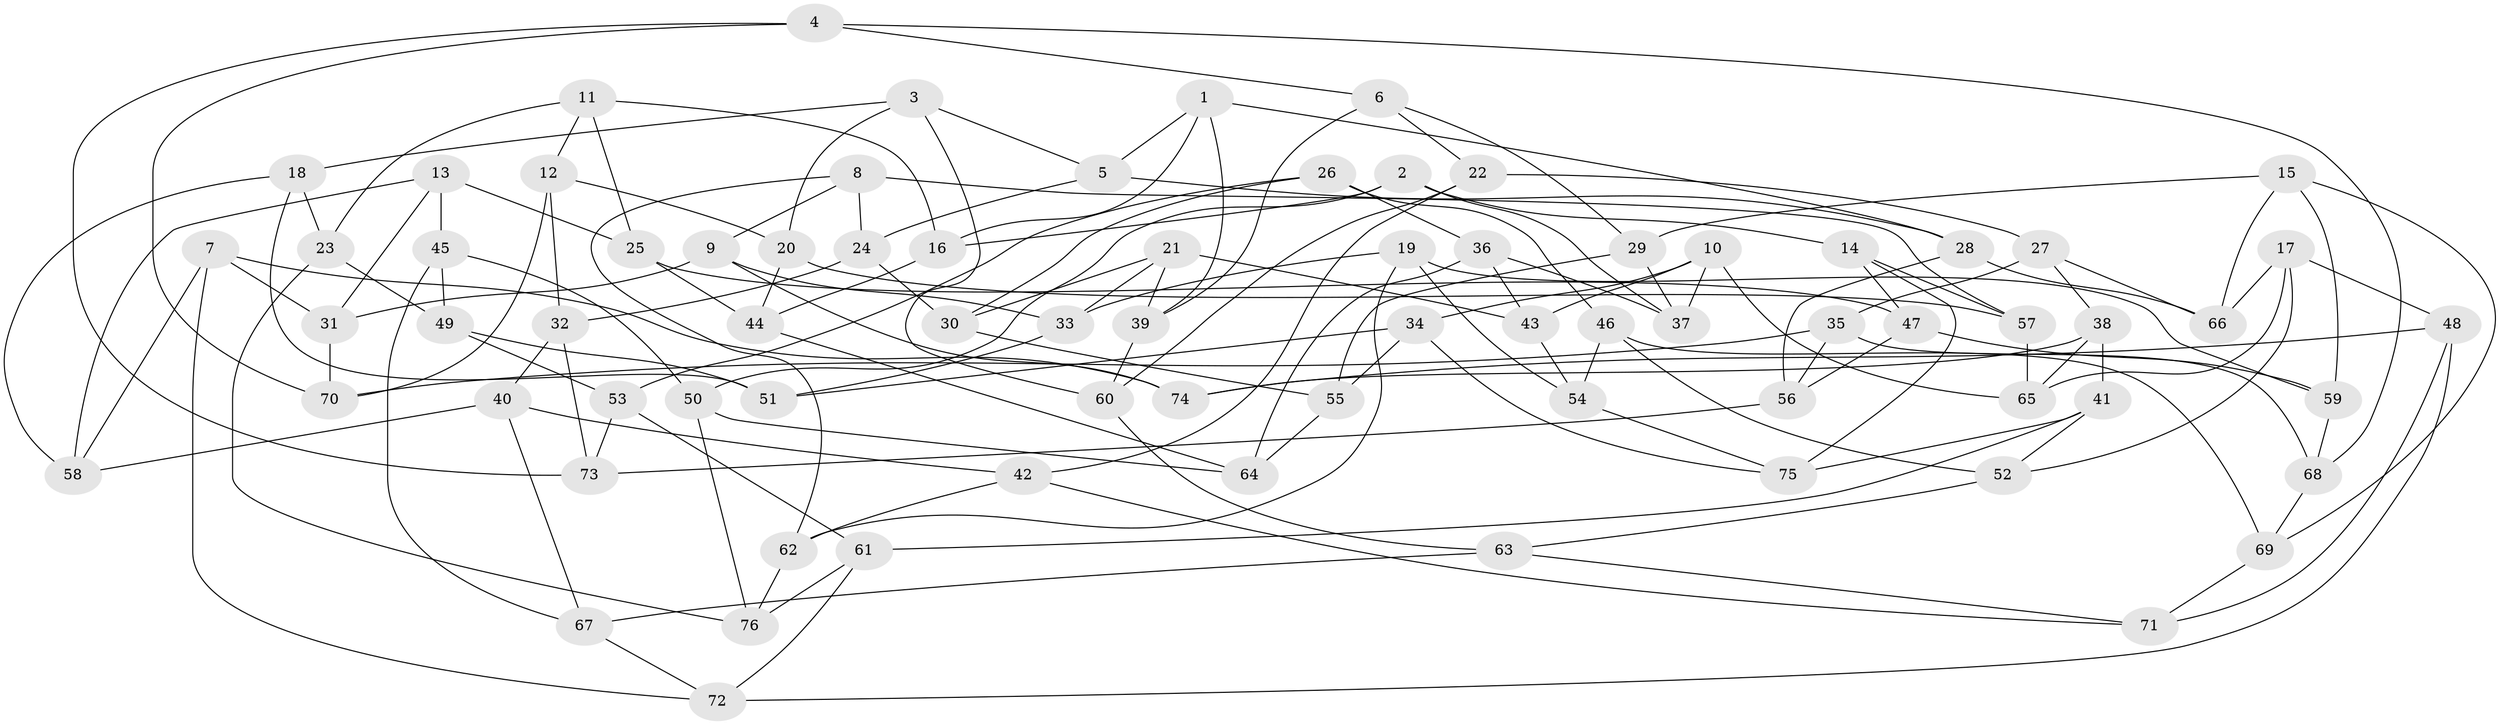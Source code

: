 // Generated by graph-tools (version 1.1) at 2025/11/02/27/25 16:11:45]
// undirected, 76 vertices, 152 edges
graph export_dot {
graph [start="1"]
  node [color=gray90,style=filled];
  1;
  2;
  3;
  4;
  5;
  6;
  7;
  8;
  9;
  10;
  11;
  12;
  13;
  14;
  15;
  16;
  17;
  18;
  19;
  20;
  21;
  22;
  23;
  24;
  25;
  26;
  27;
  28;
  29;
  30;
  31;
  32;
  33;
  34;
  35;
  36;
  37;
  38;
  39;
  40;
  41;
  42;
  43;
  44;
  45;
  46;
  47;
  48;
  49;
  50;
  51;
  52;
  53;
  54;
  55;
  56;
  57;
  58;
  59;
  60;
  61;
  62;
  63;
  64;
  65;
  66;
  67;
  68;
  69;
  70;
  71;
  72;
  73;
  74;
  75;
  76;
  1 -- 16;
  1 -- 5;
  1 -- 28;
  1 -- 39;
  2 -- 14;
  2 -- 16;
  2 -- 37;
  2 -- 50;
  3 -- 5;
  3 -- 60;
  3 -- 20;
  3 -- 18;
  4 -- 70;
  4 -- 68;
  4 -- 73;
  4 -- 6;
  5 -- 28;
  5 -- 24;
  6 -- 29;
  6 -- 22;
  6 -- 39;
  7 -- 31;
  7 -- 74;
  7 -- 72;
  7 -- 58;
  8 -- 57;
  8 -- 9;
  8 -- 24;
  8 -- 62;
  9 -- 33;
  9 -- 31;
  9 -- 74;
  10 -- 34;
  10 -- 37;
  10 -- 65;
  10 -- 43;
  11 -- 16;
  11 -- 23;
  11 -- 25;
  11 -- 12;
  12 -- 20;
  12 -- 70;
  12 -- 32;
  13 -- 25;
  13 -- 45;
  13 -- 31;
  13 -- 58;
  14 -- 75;
  14 -- 57;
  14 -- 47;
  15 -- 29;
  15 -- 59;
  15 -- 66;
  15 -- 69;
  16 -- 44;
  17 -- 66;
  17 -- 48;
  17 -- 52;
  17 -- 65;
  18 -- 23;
  18 -- 58;
  18 -- 51;
  19 -- 59;
  19 -- 62;
  19 -- 33;
  19 -- 54;
  20 -- 44;
  20 -- 57;
  21 -- 30;
  21 -- 39;
  21 -- 33;
  21 -- 43;
  22 -- 42;
  22 -- 27;
  22 -- 60;
  23 -- 76;
  23 -- 49;
  24 -- 32;
  24 -- 30;
  25 -- 47;
  25 -- 44;
  26 -- 36;
  26 -- 30;
  26 -- 53;
  26 -- 46;
  27 -- 66;
  27 -- 35;
  27 -- 38;
  28 -- 56;
  28 -- 66;
  29 -- 55;
  29 -- 37;
  30 -- 55;
  31 -- 70;
  32 -- 40;
  32 -- 73;
  33 -- 51;
  34 -- 75;
  34 -- 51;
  34 -- 55;
  35 -- 56;
  35 -- 70;
  35 -- 68;
  36 -- 64;
  36 -- 37;
  36 -- 43;
  38 -- 65;
  38 -- 41;
  38 -- 74;
  39 -- 60;
  40 -- 67;
  40 -- 58;
  40 -- 42;
  41 -- 52;
  41 -- 75;
  41 -- 61;
  42 -- 71;
  42 -- 62;
  43 -- 54;
  44 -- 64;
  45 -- 67;
  45 -- 50;
  45 -- 49;
  46 -- 52;
  46 -- 69;
  46 -- 54;
  47 -- 59;
  47 -- 56;
  48 -- 71;
  48 -- 74;
  48 -- 72;
  49 -- 51;
  49 -- 53;
  50 -- 64;
  50 -- 76;
  52 -- 63;
  53 -- 73;
  53 -- 61;
  54 -- 75;
  55 -- 64;
  56 -- 73;
  57 -- 65;
  59 -- 68;
  60 -- 63;
  61 -- 72;
  61 -- 76;
  62 -- 76;
  63 -- 71;
  63 -- 67;
  67 -- 72;
  68 -- 69;
  69 -- 71;
}
